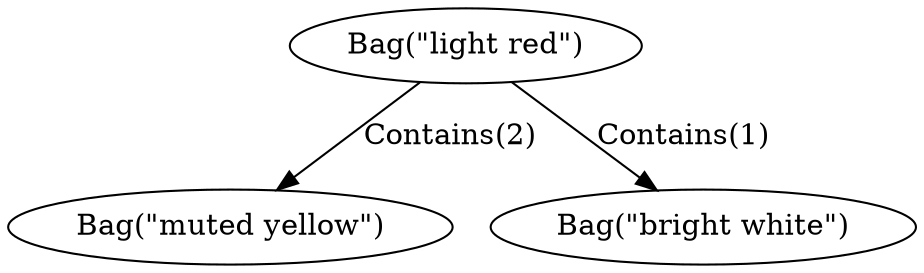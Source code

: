 digraph {
    0 [ label = "Bag(\"light red\")" ]
    1 [ label = "Bag(\"muted yellow\")" ]
    2 [ label = "Bag(\"bright white\")" ]
    0 -> 1 [ label = "Contains(2)" ]
    0 -> 2 [ label = "Contains(1)" ]
}
